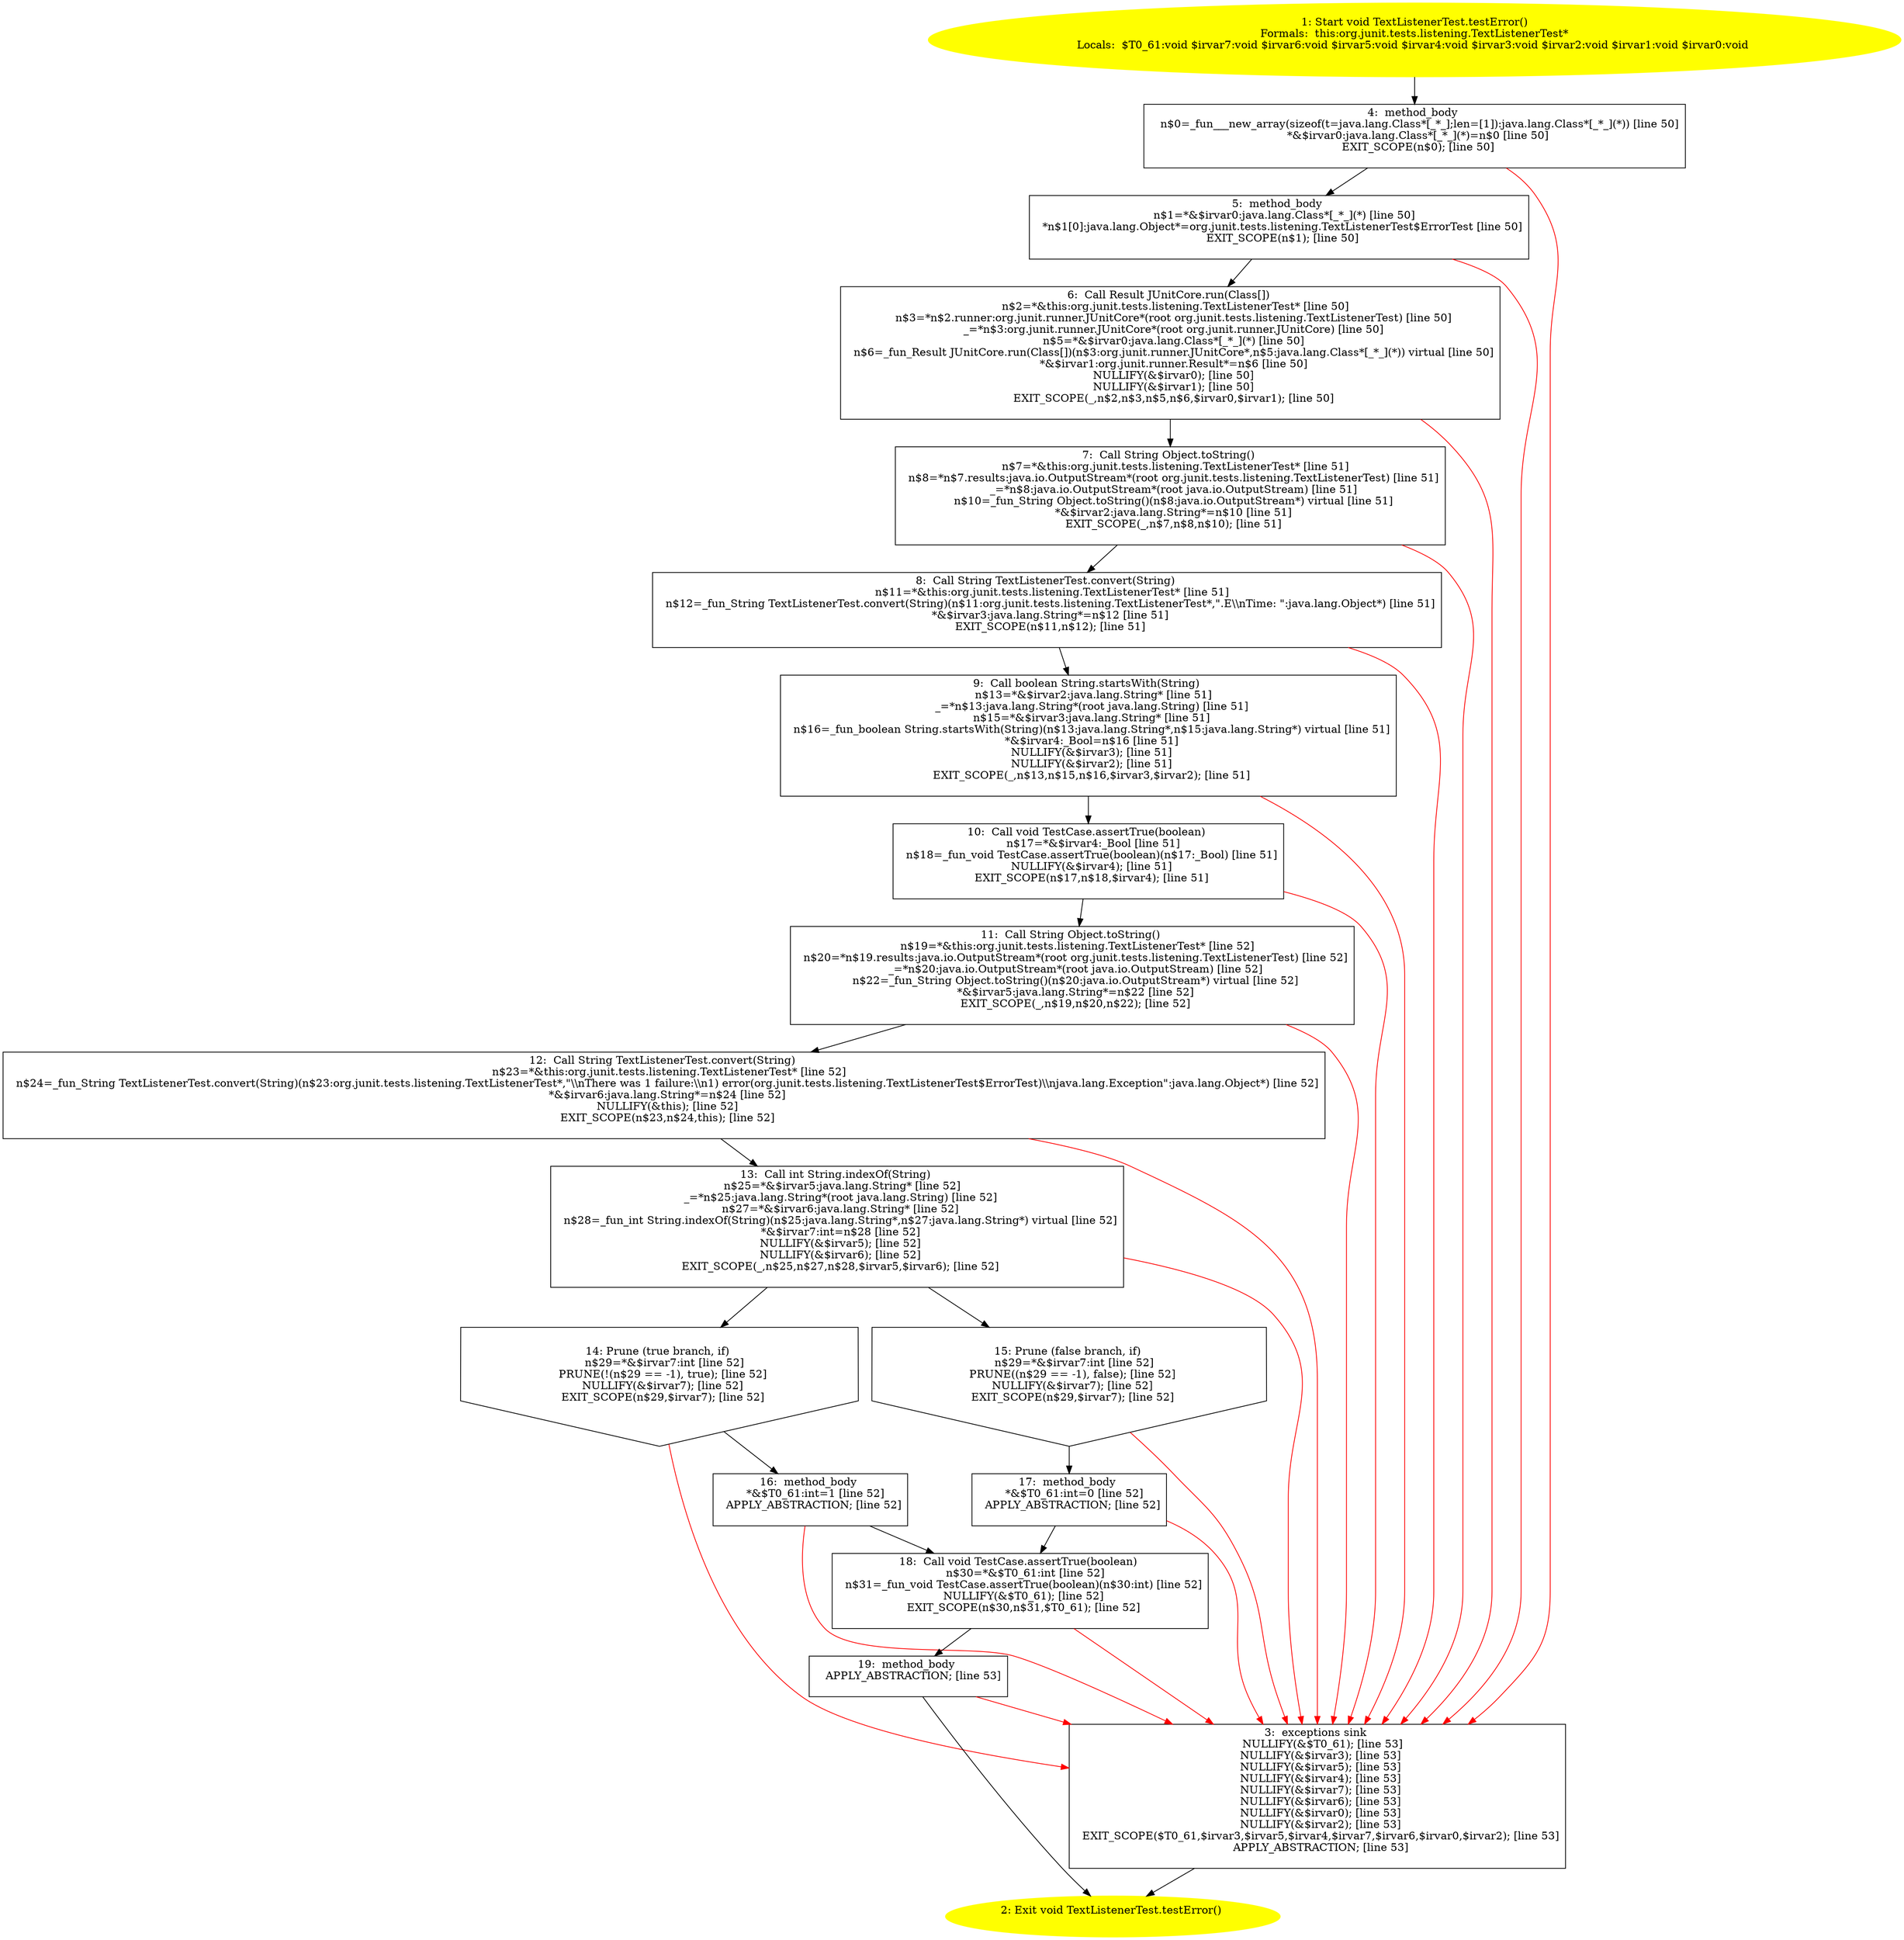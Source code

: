 /* @generated */
digraph cfg {
"org.junit.tests.listening.TextListenerTest.testError():void.de2e156d2c872f4eef5202290a3f75ec_1" [label="1: Start void TextListenerTest.testError()\nFormals:  this:org.junit.tests.listening.TextListenerTest*\nLocals:  $T0_61:void $irvar7:void $irvar6:void $irvar5:void $irvar4:void $irvar3:void $irvar2:void $irvar1:void $irvar0:void \n  " color=yellow style=filled]
	

	 "org.junit.tests.listening.TextListenerTest.testError():void.de2e156d2c872f4eef5202290a3f75ec_1" -> "org.junit.tests.listening.TextListenerTest.testError():void.de2e156d2c872f4eef5202290a3f75ec_4" ;
"org.junit.tests.listening.TextListenerTest.testError():void.de2e156d2c872f4eef5202290a3f75ec_2" [label="2: Exit void TextListenerTest.testError() \n  " color=yellow style=filled]
	

"org.junit.tests.listening.TextListenerTest.testError():void.de2e156d2c872f4eef5202290a3f75ec_3" [label="3:  exceptions sink \n   NULLIFY(&$T0_61); [line 53]\n  NULLIFY(&$irvar3); [line 53]\n  NULLIFY(&$irvar5); [line 53]\n  NULLIFY(&$irvar4); [line 53]\n  NULLIFY(&$irvar7); [line 53]\n  NULLIFY(&$irvar6); [line 53]\n  NULLIFY(&$irvar0); [line 53]\n  NULLIFY(&$irvar2); [line 53]\n  EXIT_SCOPE($T0_61,$irvar3,$irvar5,$irvar4,$irvar7,$irvar6,$irvar0,$irvar2); [line 53]\n  APPLY_ABSTRACTION; [line 53]\n " shape="box"]
	

	 "org.junit.tests.listening.TextListenerTest.testError():void.de2e156d2c872f4eef5202290a3f75ec_3" -> "org.junit.tests.listening.TextListenerTest.testError():void.de2e156d2c872f4eef5202290a3f75ec_2" ;
"org.junit.tests.listening.TextListenerTest.testError():void.de2e156d2c872f4eef5202290a3f75ec_4" [label="4:  method_body \n   n$0=_fun___new_array(sizeof(t=java.lang.Class*[_*_];len=[1]):java.lang.Class*[_*_](*)) [line 50]\n  *&$irvar0:java.lang.Class*[_*_](*)=n$0 [line 50]\n  EXIT_SCOPE(n$0); [line 50]\n " shape="box"]
	

	 "org.junit.tests.listening.TextListenerTest.testError():void.de2e156d2c872f4eef5202290a3f75ec_4" -> "org.junit.tests.listening.TextListenerTest.testError():void.de2e156d2c872f4eef5202290a3f75ec_5" ;
	 "org.junit.tests.listening.TextListenerTest.testError():void.de2e156d2c872f4eef5202290a3f75ec_4" -> "org.junit.tests.listening.TextListenerTest.testError():void.de2e156d2c872f4eef5202290a3f75ec_3" [color="red" ];
"org.junit.tests.listening.TextListenerTest.testError():void.de2e156d2c872f4eef5202290a3f75ec_5" [label="5:  method_body \n   n$1=*&$irvar0:java.lang.Class*[_*_](*) [line 50]\n  *n$1[0]:java.lang.Object*=org.junit.tests.listening.TextListenerTest$ErrorTest [line 50]\n  EXIT_SCOPE(n$1); [line 50]\n " shape="box"]
	

	 "org.junit.tests.listening.TextListenerTest.testError():void.de2e156d2c872f4eef5202290a3f75ec_5" -> "org.junit.tests.listening.TextListenerTest.testError():void.de2e156d2c872f4eef5202290a3f75ec_6" ;
	 "org.junit.tests.listening.TextListenerTest.testError():void.de2e156d2c872f4eef5202290a3f75ec_5" -> "org.junit.tests.listening.TextListenerTest.testError():void.de2e156d2c872f4eef5202290a3f75ec_3" [color="red" ];
"org.junit.tests.listening.TextListenerTest.testError():void.de2e156d2c872f4eef5202290a3f75ec_6" [label="6:  Call Result JUnitCore.run(Class[]) \n   n$2=*&this:org.junit.tests.listening.TextListenerTest* [line 50]\n  n$3=*n$2.runner:org.junit.runner.JUnitCore*(root org.junit.tests.listening.TextListenerTest) [line 50]\n  _=*n$3:org.junit.runner.JUnitCore*(root org.junit.runner.JUnitCore) [line 50]\n  n$5=*&$irvar0:java.lang.Class*[_*_](*) [line 50]\n  n$6=_fun_Result JUnitCore.run(Class[])(n$3:org.junit.runner.JUnitCore*,n$5:java.lang.Class*[_*_](*)) virtual [line 50]\n  *&$irvar1:org.junit.runner.Result*=n$6 [line 50]\n  NULLIFY(&$irvar0); [line 50]\n  NULLIFY(&$irvar1); [line 50]\n  EXIT_SCOPE(_,n$2,n$3,n$5,n$6,$irvar0,$irvar1); [line 50]\n " shape="box"]
	

	 "org.junit.tests.listening.TextListenerTest.testError():void.de2e156d2c872f4eef5202290a3f75ec_6" -> "org.junit.tests.listening.TextListenerTest.testError():void.de2e156d2c872f4eef5202290a3f75ec_7" ;
	 "org.junit.tests.listening.TextListenerTest.testError():void.de2e156d2c872f4eef5202290a3f75ec_6" -> "org.junit.tests.listening.TextListenerTest.testError():void.de2e156d2c872f4eef5202290a3f75ec_3" [color="red" ];
"org.junit.tests.listening.TextListenerTest.testError():void.de2e156d2c872f4eef5202290a3f75ec_7" [label="7:  Call String Object.toString() \n   n$7=*&this:org.junit.tests.listening.TextListenerTest* [line 51]\n  n$8=*n$7.results:java.io.OutputStream*(root org.junit.tests.listening.TextListenerTest) [line 51]\n  _=*n$8:java.io.OutputStream*(root java.io.OutputStream) [line 51]\n  n$10=_fun_String Object.toString()(n$8:java.io.OutputStream*) virtual [line 51]\n  *&$irvar2:java.lang.String*=n$10 [line 51]\n  EXIT_SCOPE(_,n$7,n$8,n$10); [line 51]\n " shape="box"]
	

	 "org.junit.tests.listening.TextListenerTest.testError():void.de2e156d2c872f4eef5202290a3f75ec_7" -> "org.junit.tests.listening.TextListenerTest.testError():void.de2e156d2c872f4eef5202290a3f75ec_8" ;
	 "org.junit.tests.listening.TextListenerTest.testError():void.de2e156d2c872f4eef5202290a3f75ec_7" -> "org.junit.tests.listening.TextListenerTest.testError():void.de2e156d2c872f4eef5202290a3f75ec_3" [color="red" ];
"org.junit.tests.listening.TextListenerTest.testError():void.de2e156d2c872f4eef5202290a3f75ec_8" [label="8:  Call String TextListenerTest.convert(String) \n   n$11=*&this:org.junit.tests.listening.TextListenerTest* [line 51]\n  n$12=_fun_String TextListenerTest.convert(String)(n$11:org.junit.tests.listening.TextListenerTest*,\".E\\\\nTime: \":java.lang.Object*) [line 51]\n  *&$irvar3:java.lang.String*=n$12 [line 51]\n  EXIT_SCOPE(n$11,n$12); [line 51]\n " shape="box"]
	

	 "org.junit.tests.listening.TextListenerTest.testError():void.de2e156d2c872f4eef5202290a3f75ec_8" -> "org.junit.tests.listening.TextListenerTest.testError():void.de2e156d2c872f4eef5202290a3f75ec_9" ;
	 "org.junit.tests.listening.TextListenerTest.testError():void.de2e156d2c872f4eef5202290a3f75ec_8" -> "org.junit.tests.listening.TextListenerTest.testError():void.de2e156d2c872f4eef5202290a3f75ec_3" [color="red" ];
"org.junit.tests.listening.TextListenerTest.testError():void.de2e156d2c872f4eef5202290a3f75ec_9" [label="9:  Call boolean String.startsWith(String) \n   n$13=*&$irvar2:java.lang.String* [line 51]\n  _=*n$13:java.lang.String*(root java.lang.String) [line 51]\n  n$15=*&$irvar3:java.lang.String* [line 51]\n  n$16=_fun_boolean String.startsWith(String)(n$13:java.lang.String*,n$15:java.lang.String*) virtual [line 51]\n  *&$irvar4:_Bool=n$16 [line 51]\n  NULLIFY(&$irvar3); [line 51]\n  NULLIFY(&$irvar2); [line 51]\n  EXIT_SCOPE(_,n$13,n$15,n$16,$irvar3,$irvar2); [line 51]\n " shape="box"]
	

	 "org.junit.tests.listening.TextListenerTest.testError():void.de2e156d2c872f4eef5202290a3f75ec_9" -> "org.junit.tests.listening.TextListenerTest.testError():void.de2e156d2c872f4eef5202290a3f75ec_10" ;
	 "org.junit.tests.listening.TextListenerTest.testError():void.de2e156d2c872f4eef5202290a3f75ec_9" -> "org.junit.tests.listening.TextListenerTest.testError():void.de2e156d2c872f4eef5202290a3f75ec_3" [color="red" ];
"org.junit.tests.listening.TextListenerTest.testError():void.de2e156d2c872f4eef5202290a3f75ec_10" [label="10:  Call void TestCase.assertTrue(boolean) \n   n$17=*&$irvar4:_Bool [line 51]\n  n$18=_fun_void TestCase.assertTrue(boolean)(n$17:_Bool) [line 51]\n  NULLIFY(&$irvar4); [line 51]\n  EXIT_SCOPE(n$17,n$18,$irvar4); [line 51]\n " shape="box"]
	

	 "org.junit.tests.listening.TextListenerTest.testError():void.de2e156d2c872f4eef5202290a3f75ec_10" -> "org.junit.tests.listening.TextListenerTest.testError():void.de2e156d2c872f4eef5202290a3f75ec_11" ;
	 "org.junit.tests.listening.TextListenerTest.testError():void.de2e156d2c872f4eef5202290a3f75ec_10" -> "org.junit.tests.listening.TextListenerTest.testError():void.de2e156d2c872f4eef5202290a3f75ec_3" [color="red" ];
"org.junit.tests.listening.TextListenerTest.testError():void.de2e156d2c872f4eef5202290a3f75ec_11" [label="11:  Call String Object.toString() \n   n$19=*&this:org.junit.tests.listening.TextListenerTest* [line 52]\n  n$20=*n$19.results:java.io.OutputStream*(root org.junit.tests.listening.TextListenerTest) [line 52]\n  _=*n$20:java.io.OutputStream*(root java.io.OutputStream) [line 52]\n  n$22=_fun_String Object.toString()(n$20:java.io.OutputStream*) virtual [line 52]\n  *&$irvar5:java.lang.String*=n$22 [line 52]\n  EXIT_SCOPE(_,n$19,n$20,n$22); [line 52]\n " shape="box"]
	

	 "org.junit.tests.listening.TextListenerTest.testError():void.de2e156d2c872f4eef5202290a3f75ec_11" -> "org.junit.tests.listening.TextListenerTest.testError():void.de2e156d2c872f4eef5202290a3f75ec_12" ;
	 "org.junit.tests.listening.TextListenerTest.testError():void.de2e156d2c872f4eef5202290a3f75ec_11" -> "org.junit.tests.listening.TextListenerTest.testError():void.de2e156d2c872f4eef5202290a3f75ec_3" [color="red" ];
"org.junit.tests.listening.TextListenerTest.testError():void.de2e156d2c872f4eef5202290a3f75ec_12" [label="12:  Call String TextListenerTest.convert(String) \n   n$23=*&this:org.junit.tests.listening.TextListenerTest* [line 52]\n  n$24=_fun_String TextListenerTest.convert(String)(n$23:org.junit.tests.listening.TextListenerTest*,\"\\\\nThere was 1 failure:\\\\n1) error(org.junit.tests.listening.TextListenerTest$ErrorTest)\\\\njava.lang.Exception\":java.lang.Object*) [line 52]\n  *&$irvar6:java.lang.String*=n$24 [line 52]\n  NULLIFY(&this); [line 52]\n  EXIT_SCOPE(n$23,n$24,this); [line 52]\n " shape="box"]
	

	 "org.junit.tests.listening.TextListenerTest.testError():void.de2e156d2c872f4eef5202290a3f75ec_12" -> "org.junit.tests.listening.TextListenerTest.testError():void.de2e156d2c872f4eef5202290a3f75ec_13" ;
	 "org.junit.tests.listening.TextListenerTest.testError():void.de2e156d2c872f4eef5202290a3f75ec_12" -> "org.junit.tests.listening.TextListenerTest.testError():void.de2e156d2c872f4eef5202290a3f75ec_3" [color="red" ];
"org.junit.tests.listening.TextListenerTest.testError():void.de2e156d2c872f4eef5202290a3f75ec_13" [label="13:  Call int String.indexOf(String) \n   n$25=*&$irvar5:java.lang.String* [line 52]\n  _=*n$25:java.lang.String*(root java.lang.String) [line 52]\n  n$27=*&$irvar6:java.lang.String* [line 52]\n  n$28=_fun_int String.indexOf(String)(n$25:java.lang.String*,n$27:java.lang.String*) virtual [line 52]\n  *&$irvar7:int=n$28 [line 52]\n  NULLIFY(&$irvar5); [line 52]\n  NULLIFY(&$irvar6); [line 52]\n  EXIT_SCOPE(_,n$25,n$27,n$28,$irvar5,$irvar6); [line 52]\n " shape="box"]
	

	 "org.junit.tests.listening.TextListenerTest.testError():void.de2e156d2c872f4eef5202290a3f75ec_13" -> "org.junit.tests.listening.TextListenerTest.testError():void.de2e156d2c872f4eef5202290a3f75ec_14" ;
	 "org.junit.tests.listening.TextListenerTest.testError():void.de2e156d2c872f4eef5202290a3f75ec_13" -> "org.junit.tests.listening.TextListenerTest.testError():void.de2e156d2c872f4eef5202290a3f75ec_15" ;
	 "org.junit.tests.listening.TextListenerTest.testError():void.de2e156d2c872f4eef5202290a3f75ec_13" -> "org.junit.tests.listening.TextListenerTest.testError():void.de2e156d2c872f4eef5202290a3f75ec_3" [color="red" ];
"org.junit.tests.listening.TextListenerTest.testError():void.de2e156d2c872f4eef5202290a3f75ec_14" [label="14: Prune (true branch, if) \n   n$29=*&$irvar7:int [line 52]\n  PRUNE(!(n$29 == -1), true); [line 52]\n  NULLIFY(&$irvar7); [line 52]\n  EXIT_SCOPE(n$29,$irvar7); [line 52]\n " shape="invhouse"]
	

	 "org.junit.tests.listening.TextListenerTest.testError():void.de2e156d2c872f4eef5202290a3f75ec_14" -> "org.junit.tests.listening.TextListenerTest.testError():void.de2e156d2c872f4eef5202290a3f75ec_16" ;
	 "org.junit.tests.listening.TextListenerTest.testError():void.de2e156d2c872f4eef5202290a3f75ec_14" -> "org.junit.tests.listening.TextListenerTest.testError():void.de2e156d2c872f4eef5202290a3f75ec_3" [color="red" ];
"org.junit.tests.listening.TextListenerTest.testError():void.de2e156d2c872f4eef5202290a3f75ec_15" [label="15: Prune (false branch, if) \n   n$29=*&$irvar7:int [line 52]\n  PRUNE((n$29 == -1), false); [line 52]\n  NULLIFY(&$irvar7); [line 52]\n  EXIT_SCOPE(n$29,$irvar7); [line 52]\n " shape="invhouse"]
	

	 "org.junit.tests.listening.TextListenerTest.testError():void.de2e156d2c872f4eef5202290a3f75ec_15" -> "org.junit.tests.listening.TextListenerTest.testError():void.de2e156d2c872f4eef5202290a3f75ec_17" ;
	 "org.junit.tests.listening.TextListenerTest.testError():void.de2e156d2c872f4eef5202290a3f75ec_15" -> "org.junit.tests.listening.TextListenerTest.testError():void.de2e156d2c872f4eef5202290a3f75ec_3" [color="red" ];
"org.junit.tests.listening.TextListenerTest.testError():void.de2e156d2c872f4eef5202290a3f75ec_16" [label="16:  method_body \n   *&$T0_61:int=1 [line 52]\n  APPLY_ABSTRACTION; [line 52]\n " shape="box"]
	

	 "org.junit.tests.listening.TextListenerTest.testError():void.de2e156d2c872f4eef5202290a3f75ec_16" -> "org.junit.tests.listening.TextListenerTest.testError():void.de2e156d2c872f4eef5202290a3f75ec_18" ;
	 "org.junit.tests.listening.TextListenerTest.testError():void.de2e156d2c872f4eef5202290a3f75ec_16" -> "org.junit.tests.listening.TextListenerTest.testError():void.de2e156d2c872f4eef5202290a3f75ec_3" [color="red" ];
"org.junit.tests.listening.TextListenerTest.testError():void.de2e156d2c872f4eef5202290a3f75ec_17" [label="17:  method_body \n   *&$T0_61:int=0 [line 52]\n  APPLY_ABSTRACTION; [line 52]\n " shape="box"]
	

	 "org.junit.tests.listening.TextListenerTest.testError():void.de2e156d2c872f4eef5202290a3f75ec_17" -> "org.junit.tests.listening.TextListenerTest.testError():void.de2e156d2c872f4eef5202290a3f75ec_18" ;
	 "org.junit.tests.listening.TextListenerTest.testError():void.de2e156d2c872f4eef5202290a3f75ec_17" -> "org.junit.tests.listening.TextListenerTest.testError():void.de2e156d2c872f4eef5202290a3f75ec_3" [color="red" ];
"org.junit.tests.listening.TextListenerTest.testError():void.de2e156d2c872f4eef5202290a3f75ec_18" [label="18:  Call void TestCase.assertTrue(boolean) \n   n$30=*&$T0_61:int [line 52]\n  n$31=_fun_void TestCase.assertTrue(boolean)(n$30:int) [line 52]\n  NULLIFY(&$T0_61); [line 52]\n  EXIT_SCOPE(n$30,n$31,$T0_61); [line 52]\n " shape="box"]
	

	 "org.junit.tests.listening.TextListenerTest.testError():void.de2e156d2c872f4eef5202290a3f75ec_18" -> "org.junit.tests.listening.TextListenerTest.testError():void.de2e156d2c872f4eef5202290a3f75ec_19" ;
	 "org.junit.tests.listening.TextListenerTest.testError():void.de2e156d2c872f4eef5202290a3f75ec_18" -> "org.junit.tests.listening.TextListenerTest.testError():void.de2e156d2c872f4eef5202290a3f75ec_3" [color="red" ];
"org.junit.tests.listening.TextListenerTest.testError():void.de2e156d2c872f4eef5202290a3f75ec_19" [label="19:  method_body \n   APPLY_ABSTRACTION; [line 53]\n " shape="box"]
	

	 "org.junit.tests.listening.TextListenerTest.testError():void.de2e156d2c872f4eef5202290a3f75ec_19" -> "org.junit.tests.listening.TextListenerTest.testError():void.de2e156d2c872f4eef5202290a3f75ec_2" ;
	 "org.junit.tests.listening.TextListenerTest.testError():void.de2e156d2c872f4eef5202290a3f75ec_19" -> "org.junit.tests.listening.TextListenerTest.testError():void.de2e156d2c872f4eef5202290a3f75ec_3" [color="red" ];
}
